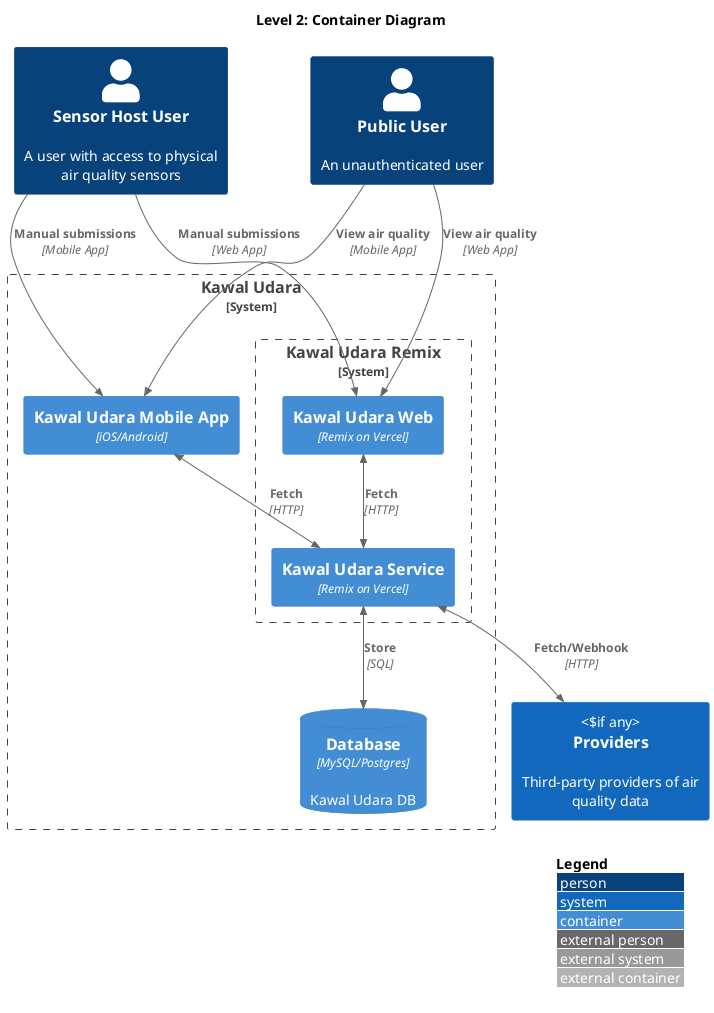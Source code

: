 @startuml Level 2: Container Diagram

!include <C4/C4_Context.puml>
!include <office/Users/user.puml>
!include <C4/C4_Container.puml>

LAYOUT_WITH_LEGEND()

title Level 2: Container Diagram

Person(SensorHostUser, "Sensor Host User", "A user with access to physical air quality sensors")
Person(PublicUser, "Public User", "An unauthenticated user")
System_Boundary(KawalUdara, "Kawal Udara") {
	System_Boundary(KawalUdaraRemix, "Kawal Udara Remix") {
		Container(KawalUdaraWeb, "Kawal Udara Web", "Remix on Vercel")
		Container(KawalUdaraService, "Kawal Udara Service", "Remix on Vercel")
	}
	Container(KawalUdaraApp, "Kawal Udara Mobile App", "iOS/Android")
	ContainerDb(KawalUdaraDB, "Database", "MySQL/Postgres", "Kawal Udara DB")
}
System(Providers, "Providers", "Third-party providers of air quality data", "if any")

Rel(SensorHostUser, KawalUdaraWeb, "Manual submissions", "Web App")
Rel(SensorHostUser, KawalUdaraApp, "Manual submissions", "Mobile App")
Rel(PublicUser, KawalUdaraWeb, "View air quality", "Web App")
Rel(PublicUser, KawalUdaraApp, "View air quality", "Mobile App")
BiRel(KawalUdaraWeb, KawalUdaraService, "Fetch", "HTTP")
BiRel(KawalUdaraApp, KawalUdaraService, "Fetch", "HTTP")
BiRel(KawalUdaraService, KawalUdaraDB, "Store", "SQL")
BiRel(KawalUdaraService, Providers, "Fetch/Webhook", "HTTP")

@enduml
